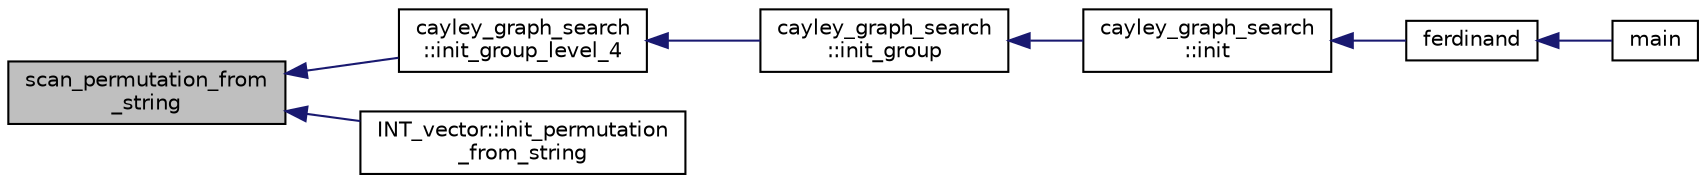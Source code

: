 digraph "scan_permutation_from_string"
{
  edge [fontname="Helvetica",fontsize="10",labelfontname="Helvetica",labelfontsize="10"];
  node [fontname="Helvetica",fontsize="10",shape=record];
  rankdir="LR";
  Node16070 [label="scan_permutation_from\l_string",height=0.2,width=0.4,color="black", fillcolor="grey75", style="filled", fontcolor="black"];
  Node16070 -> Node16071 [dir="back",color="midnightblue",fontsize="10",style="solid",fontname="Helvetica"];
  Node16071 [label="cayley_graph_search\l::init_group_level_4",height=0.2,width=0.4,color="black", fillcolor="white", style="filled",URL="$de/dae/classcayley__graph__search.html#a6593f90cd91bea8c23fe71acca05655e"];
  Node16071 -> Node16072 [dir="back",color="midnightblue",fontsize="10",style="solid",fontname="Helvetica"];
  Node16072 [label="cayley_graph_search\l::init_group",height=0.2,width=0.4,color="black", fillcolor="white", style="filled",URL="$de/dae/classcayley__graph__search.html#adbce2e517a8ed979f53e8aeb043cf4ca"];
  Node16072 -> Node16073 [dir="back",color="midnightblue",fontsize="10",style="solid",fontname="Helvetica"];
  Node16073 [label="cayley_graph_search\l::init",height=0.2,width=0.4,color="black", fillcolor="white", style="filled",URL="$de/dae/classcayley__graph__search.html#add9c6434abeaebac4a07bc03cb21672d"];
  Node16073 -> Node16074 [dir="back",color="midnightblue",fontsize="10",style="solid",fontname="Helvetica"];
  Node16074 [label="ferdinand",height=0.2,width=0.4,color="black", fillcolor="white", style="filled",URL="$da/df3/ferdinand_8_c.html#a322b57727d23cf5a0932f11c30ea18d9"];
  Node16074 -> Node16075 [dir="back",color="midnightblue",fontsize="10",style="solid",fontname="Helvetica"];
  Node16075 [label="main",height=0.2,width=0.4,color="black", fillcolor="white", style="filled",URL="$da/df3/ferdinand_8_c.html#a3c04138a5bfe5d72780bb7e82a18e627"];
  Node16070 -> Node16076 [dir="back",color="midnightblue",fontsize="10",style="solid",fontname="Helvetica"];
  Node16076 [label="INT_vector::init_permutation\l_from_string",height=0.2,width=0.4,color="black", fillcolor="white", style="filled",URL="$d0/de0/class_i_n_t__vector.html#a73a03d4d965633ee099a7b66f3f78e35"];
}
